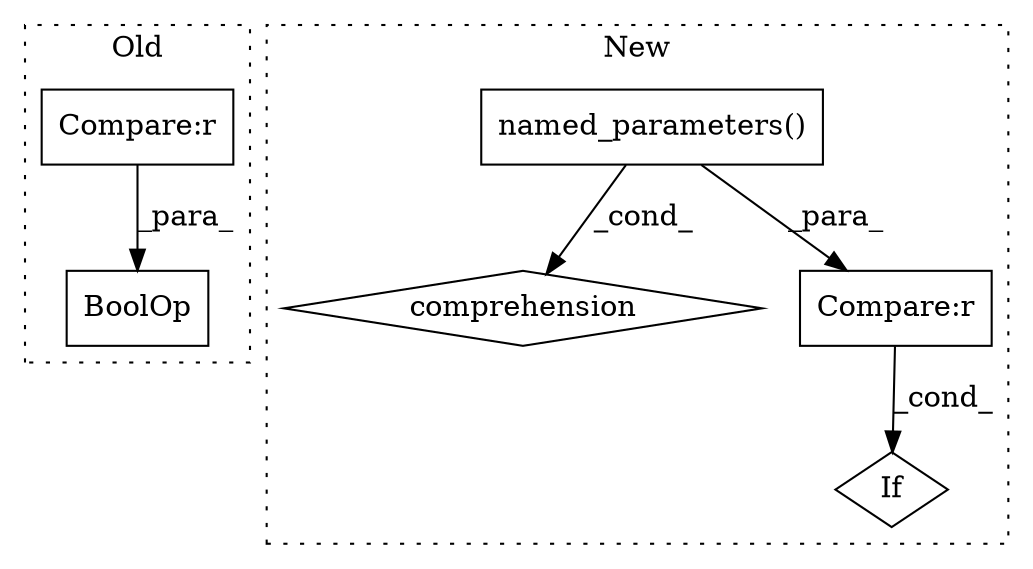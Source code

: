 digraph G {
subgraph cluster0 {
1 [label="BoolOp" a="72" s="8736" l="74" shape="box"];
6 [label="Compare:r" a="40" s="8770" l="40" shape="box"];
label = "Old";
style="dotted";
}
subgraph cluster1 {
2 [label="named_parameters()" a="75" s="3788" l="22" shape="box"];
3 [label="If" a="96" s="3814" l="23" shape="diamond"];
4 [label="comprehension" a="45" s="3773" l="3" shape="diamond"];
5 [label="Compare:r" a="40" s="3814" l="23" shape="box"];
label = "New";
style="dotted";
}
2 -> 4 [label="_cond_"];
2 -> 5 [label="_para_"];
5 -> 3 [label="_cond_"];
6 -> 1 [label="_para_"];
}